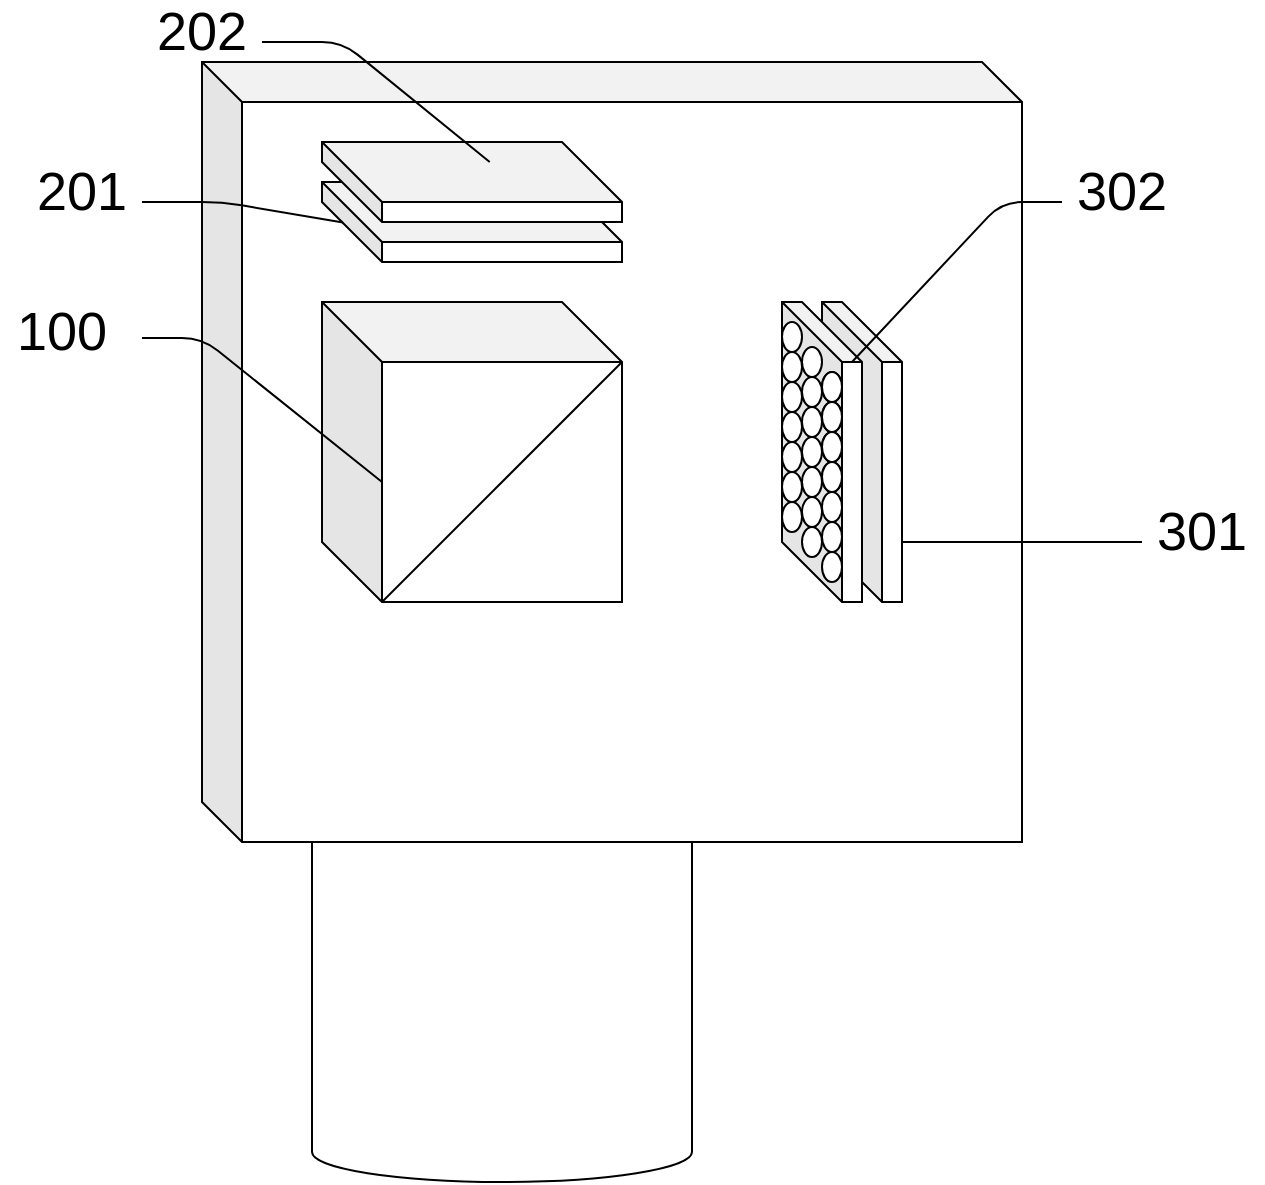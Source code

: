 <mxfile version="14.0.1" type="github">
  <diagram id="lO68lMlRsEt-1n6OrIaJ" name="Page-1">
    <mxGraphModel dx="1497" dy="802" grid="1" gridSize="10" guides="1" tooltips="1" connect="1" arrows="1" fold="1" page="1" pageScale="1" pageWidth="827" pageHeight="1169" math="0" shadow="0">
      <root>
        <mxCell id="0" />
        <mxCell id="1" parent="0" />
        <mxCell id="E2h6ZaEx5z4D005rZsQn-18" value="" style="shape=cylinder3;whiteSpace=wrap;html=1;boundedLbl=1;backgroundOutline=1;size=15;" vertex="1" parent="1">
          <mxGeometry x="225" y="410" width="190" height="200" as="geometry" />
        </mxCell>
        <mxCell id="E2h6ZaEx5z4D005rZsQn-10" value="" style="shape=cube;whiteSpace=wrap;html=1;boundedLbl=1;backgroundOutline=1;darkOpacity=0.05;darkOpacity2=0.1;size=20;" vertex="1" parent="1">
          <mxGeometry x="170" y="50" width="410" height="390" as="geometry" />
        </mxCell>
        <mxCell id="gD0wkGwcgPkHiNoq_Jhs-12" value="100" style="rounded=0;whiteSpace=wrap;html=1;fontSize=27;opacity=0;" parent="1" vertex="1">
          <mxGeometry x="70" y="170" width="60" height="30" as="geometry" />
        </mxCell>
        <mxCell id="gD0wkGwcgPkHiNoq_Jhs-14" value="" style="endArrow=none;html=1;fontSize=22;exitX=1;exitY=0.75;exitDx=0;exitDy=0;" parent="1" edge="1">
          <mxGeometry width="50" height="50" relative="1" as="geometry">
            <mxPoint x="520.0" y="290" as="sourcePoint" />
            <mxPoint x="640" y="290" as="targetPoint" />
          </mxGeometry>
        </mxCell>
        <mxCell id="gD0wkGwcgPkHiNoq_Jhs-15" value="301" style="rounded=0;whiteSpace=wrap;html=1;fontSize=27;opacity=0;" parent="1" vertex="1">
          <mxGeometry x="640" y="270" width="60" height="30" as="geometry" />
        </mxCell>
        <mxCell id="gD0wkGwcgPkHiNoq_Jhs-18" value="302" style="rounded=0;whiteSpace=wrap;html=1;fontSize=27;opacity=0;" parent="1" vertex="1">
          <mxGeometry x="600" y="100" width="60" height="30" as="geometry" />
        </mxCell>
        <mxCell id="gD0wkGwcgPkHiNoq_Jhs-21" value="201" style="rounded=0;whiteSpace=wrap;html=1;fontSize=27;opacity=0;" parent="1" vertex="1">
          <mxGeometry x="80" y="100" width="60" height="30" as="geometry" />
        </mxCell>
        <mxCell id="gD0wkGwcgPkHiNoq_Jhs-22" value="202" style="rounded=0;whiteSpace=wrap;html=1;fontSize=27;opacity=0;" parent="1" vertex="1">
          <mxGeometry x="140" y="20" width="60" height="30" as="geometry" />
        </mxCell>
        <mxCell id="E2h6ZaEx5z4D005rZsQn-11" value="" style="shape=cube;whiteSpace=wrap;html=1;boundedLbl=1;backgroundOutline=1;darkOpacity=0.05;darkOpacity2=0.1;size=30;" vertex="1" parent="1">
          <mxGeometry x="480" y="170" width="40" height="150" as="geometry" />
        </mxCell>
        <mxCell id="E2h6ZaEx5z4D005rZsQn-13" value="" style="shape=cube;whiteSpace=wrap;html=1;boundedLbl=1;backgroundOutline=1;darkOpacity=0.05;darkOpacity2=0.1;size=30;rotation=0;" vertex="1" parent="1">
          <mxGeometry x="230" y="110" width="150" height="40" as="geometry" />
        </mxCell>
        <mxCell id="gD0wkGwcgPkHiNoq_Jhs-20" value="" style="endArrow=none;html=1;fontSize=22;entryX=0.07;entryY=0.507;entryDx=0;entryDy=0;entryPerimeter=0;" parent="1" target="E2h6ZaEx5z4D005rZsQn-13" edge="1">
          <mxGeometry width="50" height="50" relative="1" as="geometry">
            <mxPoint x="140" y="120" as="sourcePoint" />
            <mxPoint x="260" y="125" as="targetPoint" />
            <Array as="points">
              <mxPoint x="180" y="120" />
            </Array>
          </mxGeometry>
        </mxCell>
        <mxCell id="E2h6ZaEx5z4D005rZsQn-14" value="" style="shape=cube;whiteSpace=wrap;html=1;boundedLbl=1;backgroundOutline=1;darkOpacity=0.05;darkOpacity2=0.1;size=30;rotation=0;" vertex="1" parent="1">
          <mxGeometry x="230" y="90" width="150" height="40" as="geometry" />
        </mxCell>
        <mxCell id="gD0wkGwcgPkHiNoq_Jhs-19" value="" style="endArrow=none;html=1;fontSize=22;" parent="1" edge="1">
          <mxGeometry width="50" height="50" relative="1" as="geometry">
            <mxPoint x="313.846" y="100" as="sourcePoint" />
            <mxPoint x="200" y="40" as="targetPoint" />
            <Array as="points">
              <mxPoint x="240" y="40" />
            </Array>
          </mxGeometry>
        </mxCell>
        <mxCell id="E2h6ZaEx5z4D005rZsQn-19" value="" style="shape=cube;whiteSpace=wrap;html=1;boundedLbl=1;backgroundOutline=1;darkOpacity=0.05;darkOpacity2=0.1;size=30;" vertex="1" parent="1">
          <mxGeometry x="230" y="170" width="150" height="150" as="geometry" />
        </mxCell>
        <mxCell id="gD0wkGwcgPkHiNoq_Jhs-9" value="" style="endArrow=none;html=1;entryX=0;entryY=0.5;entryDx=0;entryDy=0;" parent="1" edge="1">
          <mxGeometry width="50" height="50" relative="1" as="geometry">
            <mxPoint x="140" y="188" as="sourcePoint" />
            <mxPoint x="260" y="260" as="targetPoint" />
            <Array as="points">
              <mxPoint x="170" y="188" />
            </Array>
          </mxGeometry>
        </mxCell>
        <mxCell id="E2h6ZaEx5z4D005rZsQn-20" value="" style="endArrow=none;html=1;entryX=0;entryY=0;entryDx=150;entryDy=30;entryPerimeter=0;exitX=0;exitY=0;exitDx=30;exitDy=150;exitPerimeter=0;" edge="1" parent="1" source="E2h6ZaEx5z4D005rZsQn-19" target="E2h6ZaEx5z4D005rZsQn-19">
          <mxGeometry width="50" height="50" relative="1" as="geometry">
            <mxPoint x="90" y="320" as="sourcePoint" />
            <mxPoint x="140" y="270" as="targetPoint" />
          </mxGeometry>
        </mxCell>
        <mxCell id="E2h6ZaEx5z4D005rZsQn-22" value="" style="shape=cube;whiteSpace=wrap;html=1;boundedLbl=1;backgroundOutline=1;darkOpacity=0.05;darkOpacity2=0.1;size=30;" vertex="1" parent="1">
          <mxGeometry x="460" y="170" width="40" height="150" as="geometry" />
        </mxCell>
        <mxCell id="E2h6ZaEx5z4D005rZsQn-23" value="" style="ellipse;whiteSpace=wrap;html=1;" vertex="1" parent="1">
          <mxGeometry x="480" y="205" width="10" height="15" as="geometry" />
        </mxCell>
        <mxCell id="E2h6ZaEx5z4D005rZsQn-25" value="" style="ellipse;whiteSpace=wrap;html=1;" vertex="1" parent="1">
          <mxGeometry x="480" y="220" width="10" height="15" as="geometry" />
        </mxCell>
        <mxCell id="E2h6ZaEx5z4D005rZsQn-26" value="" style="ellipse;whiteSpace=wrap;html=1;" vertex="1" parent="1">
          <mxGeometry x="480" y="235" width="10" height="15" as="geometry" />
        </mxCell>
        <mxCell id="E2h6ZaEx5z4D005rZsQn-27" value="" style="ellipse;whiteSpace=wrap;html=1;" vertex="1" parent="1">
          <mxGeometry x="480" y="250" width="10" height="15" as="geometry" />
        </mxCell>
        <mxCell id="E2h6ZaEx5z4D005rZsQn-28" value="" style="ellipse;whiteSpace=wrap;html=1;" vertex="1" parent="1">
          <mxGeometry x="480" y="265" width="10" height="15" as="geometry" />
        </mxCell>
        <mxCell id="E2h6ZaEx5z4D005rZsQn-29" value="" style="ellipse;whiteSpace=wrap;html=1;" vertex="1" parent="1">
          <mxGeometry x="480" y="280" width="10" height="15" as="geometry" />
        </mxCell>
        <mxCell id="E2h6ZaEx5z4D005rZsQn-30" value="" style="ellipse;whiteSpace=wrap;html=1;" vertex="1" parent="1">
          <mxGeometry x="480" y="295" width="10" height="15" as="geometry" />
        </mxCell>
        <mxCell id="E2h6ZaEx5z4D005rZsQn-32" value="" style="ellipse;whiteSpace=wrap;html=1;" vertex="1" parent="1">
          <mxGeometry x="480" y="205" width="10" height="15" as="geometry" />
        </mxCell>
        <mxCell id="E2h6ZaEx5z4D005rZsQn-33" value="" style="ellipse;whiteSpace=wrap;html=1;" vertex="1" parent="1">
          <mxGeometry x="480" y="220" width="10" height="15" as="geometry" />
        </mxCell>
        <mxCell id="E2h6ZaEx5z4D005rZsQn-34" value="" style="ellipse;whiteSpace=wrap;html=1;" vertex="1" parent="1">
          <mxGeometry x="480" y="235" width="10" height="15" as="geometry" />
        </mxCell>
        <mxCell id="E2h6ZaEx5z4D005rZsQn-35" value="" style="ellipse;whiteSpace=wrap;html=1;" vertex="1" parent="1">
          <mxGeometry x="480" y="250" width="10" height="15" as="geometry" />
        </mxCell>
        <mxCell id="E2h6ZaEx5z4D005rZsQn-36" value="" style="ellipse;whiteSpace=wrap;html=1;" vertex="1" parent="1">
          <mxGeometry x="470" y="252.5" width="10" height="15" as="geometry" />
        </mxCell>
        <mxCell id="E2h6ZaEx5z4D005rZsQn-37" value="" style="ellipse;whiteSpace=wrap;html=1;" vertex="1" parent="1">
          <mxGeometry x="470" y="267.5" width="10" height="15" as="geometry" />
        </mxCell>
        <mxCell id="E2h6ZaEx5z4D005rZsQn-38" value="" style="ellipse;whiteSpace=wrap;html=1;" vertex="1" parent="1">
          <mxGeometry x="470" y="282.5" width="10" height="15" as="geometry" />
        </mxCell>
        <mxCell id="E2h6ZaEx5z4D005rZsQn-39" value="" style="ellipse;whiteSpace=wrap;html=1;" vertex="1" parent="1">
          <mxGeometry x="470" y="192.5" width="10" height="15" as="geometry" />
        </mxCell>
        <mxCell id="E2h6ZaEx5z4D005rZsQn-40" value="" style="ellipse;whiteSpace=wrap;html=1;" vertex="1" parent="1">
          <mxGeometry x="470" y="207.5" width="10" height="15" as="geometry" />
        </mxCell>
        <mxCell id="E2h6ZaEx5z4D005rZsQn-41" value="" style="ellipse;whiteSpace=wrap;html=1;" vertex="1" parent="1">
          <mxGeometry x="470" y="222.5" width="10" height="15" as="geometry" />
        </mxCell>
        <mxCell id="E2h6ZaEx5z4D005rZsQn-42" value="" style="ellipse;whiteSpace=wrap;html=1;" vertex="1" parent="1">
          <mxGeometry x="470" y="237.5" width="10" height="15" as="geometry" />
        </mxCell>
        <mxCell id="E2h6ZaEx5z4D005rZsQn-43" value="" style="ellipse;whiteSpace=wrap;html=1;" vertex="1" parent="1">
          <mxGeometry x="460" y="240" width="10" height="15" as="geometry" />
        </mxCell>
        <mxCell id="E2h6ZaEx5z4D005rZsQn-44" value="" style="ellipse;whiteSpace=wrap;html=1;" vertex="1" parent="1">
          <mxGeometry x="460" y="255" width="10" height="15" as="geometry" />
        </mxCell>
        <mxCell id="E2h6ZaEx5z4D005rZsQn-45" value="" style="ellipse;whiteSpace=wrap;html=1;" vertex="1" parent="1">
          <mxGeometry x="460" y="270" width="10" height="15" as="geometry" />
        </mxCell>
        <mxCell id="E2h6ZaEx5z4D005rZsQn-46" value="" style="ellipse;whiteSpace=wrap;html=1;" vertex="1" parent="1">
          <mxGeometry x="460" y="180" width="10" height="15" as="geometry" />
        </mxCell>
        <mxCell id="E2h6ZaEx5z4D005rZsQn-47" value="" style="ellipse;whiteSpace=wrap;html=1;" vertex="1" parent="1">
          <mxGeometry x="460" y="195" width="10" height="15" as="geometry" />
        </mxCell>
        <mxCell id="E2h6ZaEx5z4D005rZsQn-48" value="" style="ellipse;whiteSpace=wrap;html=1;" vertex="1" parent="1">
          <mxGeometry x="460" y="210" width="10" height="15" as="geometry" />
        </mxCell>
        <mxCell id="E2h6ZaEx5z4D005rZsQn-49" value="" style="ellipse;whiteSpace=wrap;html=1;" vertex="1" parent="1">
          <mxGeometry x="460" y="225" width="10" height="15" as="geometry" />
        </mxCell>
        <mxCell id="gD0wkGwcgPkHiNoq_Jhs-16" value="" style="endArrow=none;html=1;fontSize=22;exitX=0.5;exitY=0;exitDx=0;exitDy=0;" parent="1" edge="1">
          <mxGeometry width="50" height="50" relative="1" as="geometry">
            <mxPoint x="495.0" y="200" as="sourcePoint" />
            <mxPoint x="600" y="120" as="targetPoint" />
            <Array as="points">
              <mxPoint x="570" y="120" />
            </Array>
          </mxGeometry>
        </mxCell>
      </root>
    </mxGraphModel>
  </diagram>
</mxfile>
